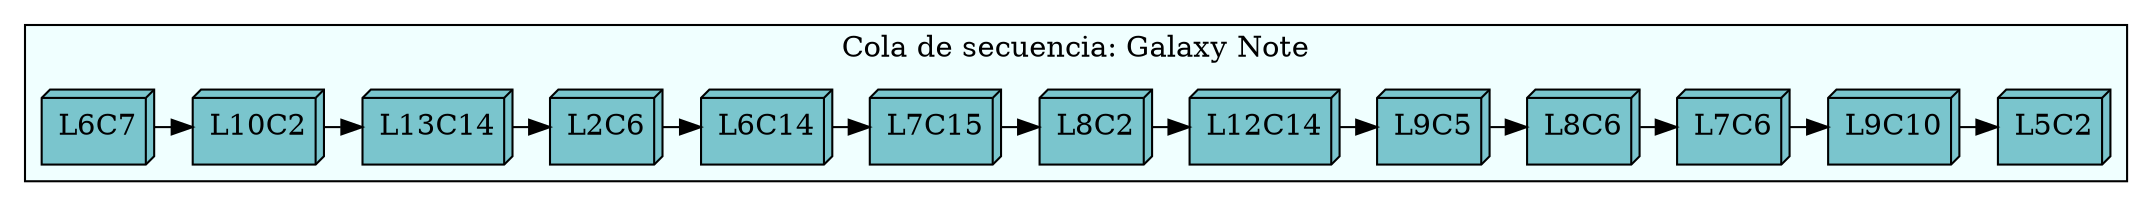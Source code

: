
            digraph L{
            node[shape=box3d fillcolor=cadetblue3 style =filled]
        
            subgraph cluster_p{
		label="Cola de secuencia: Galaxy Note"
		bgcolor = azure
            edge[dir = "normal"]
		L6C7[label="L6C7", fillcollor=azure]
		L10C2[label="L10C2", fillcollor=azure]
		L13C14[label="L13C14", fillcollor=azure]
		L2C6[label="L2C6", fillcollor=azure]
		L6C14[label="L6C14", fillcollor=azure]
		L7C15[label="L7C15", fillcollor=azure]
		L8C2[label="L8C2", fillcollor=azure]
		L12C14[label="L12C14", fillcollor=azure]
		L9C5[label="L9C5", fillcollor=azure]
		L8C6[label="L8C6", fillcollor=azure]
		L7C6[label="L7C6", fillcollor=azure]
		L9C10[label="L9C10", fillcollor=azure]
		L5C2[label="L5C2", fillcollor=azure]
		{rank=same; L6C7->L10C2->L13C14->L2C6->L6C14->L7C15->L8C2->L12C14->L9C5->L8C6->L7C6->L9C10->L5C2}
}
}